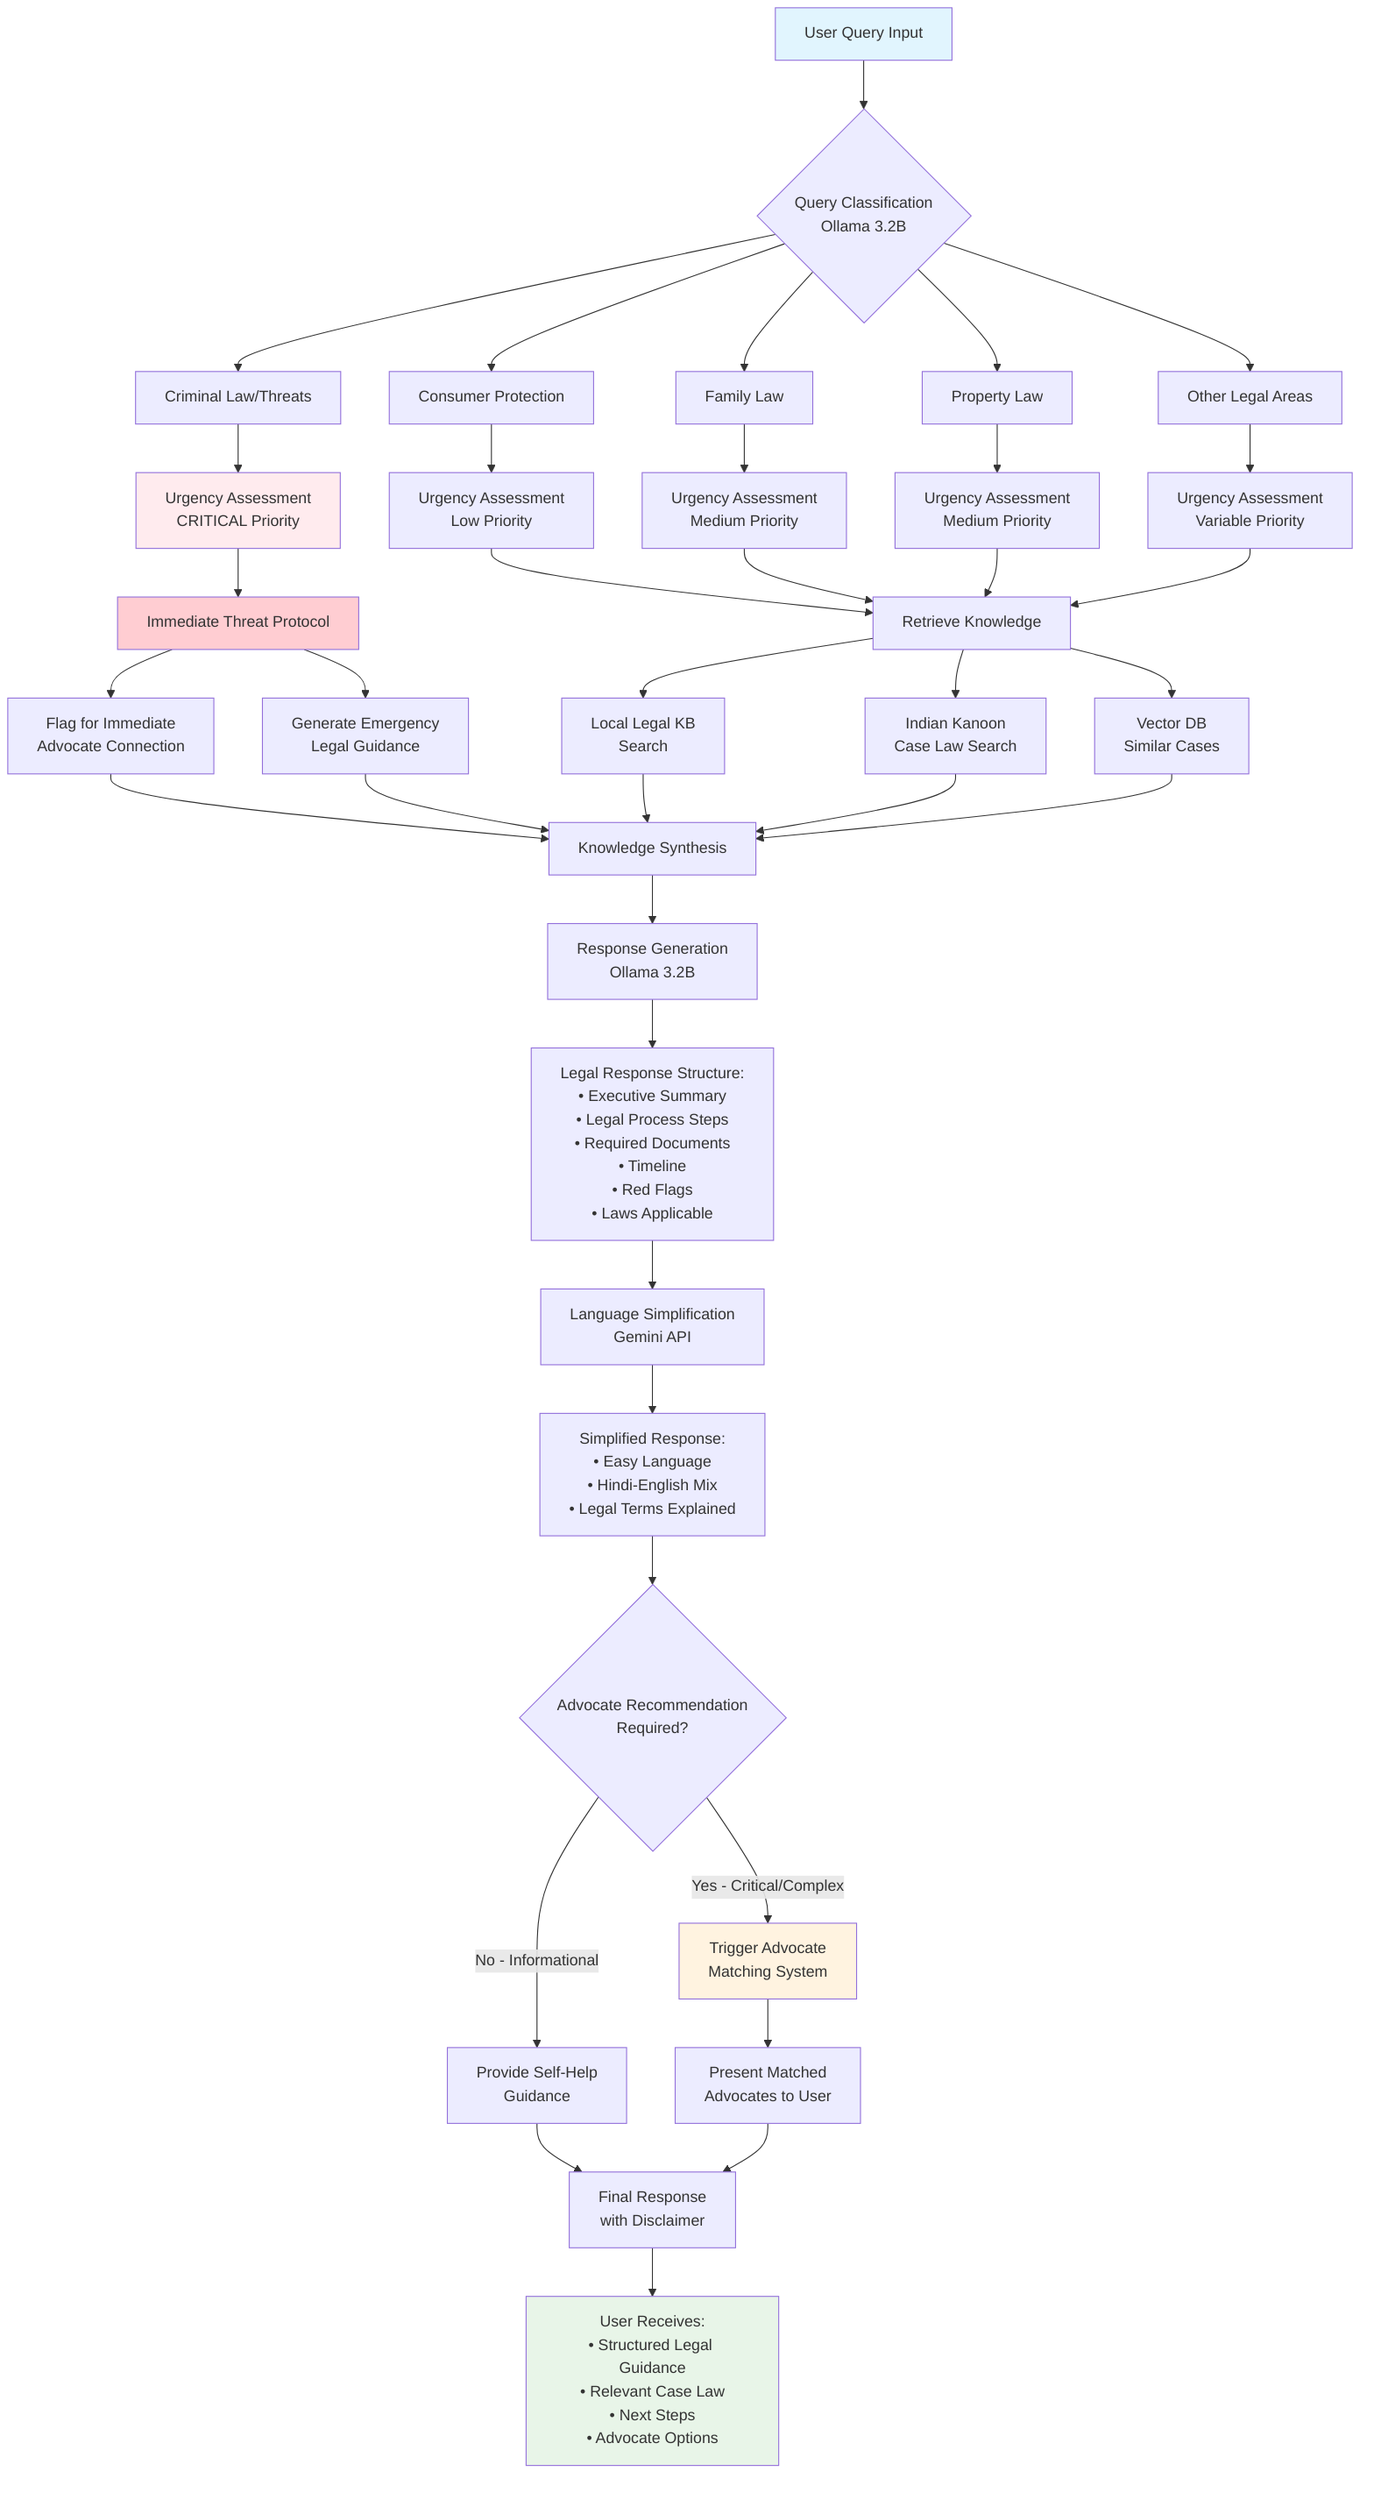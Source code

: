 graph TD
    A[User Query Input] --> B{Query Classification<br/>Ollama 3.2B}
    
    B --> C[Consumer Protection]
    B --> D[Criminal Law/Threats]
    B --> E[Family Law]
    B --> F[Property Law]
    B --> G[Other Legal Areas]
    
    C --> H[Urgency Assessment<br/>Low Priority]
    D --> I[Urgency Assessment<br/>CRITICAL Priority]
    E --> J[Urgency Assessment<br/>Medium Priority]
    F --> K[Urgency Assessment<br/>Medium Priority]
    G --> L[Urgency Assessment<br/>Variable Priority]
    
    H --> M[Retrieve Knowledge]
    I --> N[Immediate Threat Protocol]
    J --> M
    K --> M
    L --> M
    
    N --> N1[Flag for Immediate<br/>Advocate Connection]
    N --> N2[Generate Emergency<br/>Legal Guidance]
    N1 --> O
    N2 --> O
    
    M --> M1[Local Legal KB<br/>Search]
    M --> M2[Indian Kanoon<br/>Case Law Search]
    M --> M3[Vector DB<br/>Similar Cases]
    
    M1 --> O[Knowledge Synthesis]
    M2 --> O
    M3 --> O
    
    O --> P[Response Generation<br/>Ollama 3.2B]
    
    P --> Q[Legal Response Structure:<br/>• Executive Summary<br/>• Legal Process Steps<br/>• Required Documents<br/>• Timeline<br/>• Red Flags<br/>• Laws Applicable]
    
    Q --> R[Language Simplification<br/>Gemini API]
    
    R --> S[Simplified Response:<br/>• Easy Language<br/>• Hindi-English Mix<br/>• Legal Terms Explained]
    
    S --> T{Advocate Recommendation<br/>Required?}
    
    T -->|Yes - Critical/Complex| U[Trigger Advocate<br/>Matching System]
    T -->|No - Informational| V[Provide Self-Help<br/>Guidance]
    
    U --> W[Present Matched<br/>Advocates to User]
    V --> X[Final Response<br/>with Disclaimer]
    W --> X
    
    X --> Y[User Receives:<br/>• Structured Legal Guidance<br/>• Relevant Case Law<br/>• Next Steps<br/>• Advocate Options]
    
    style A fill:#e1f5fe
    style I fill:#ffebee
    style N fill:#ffcdd2
    style U fill:#fff3e0
    style Y fill:#e8f5e8
